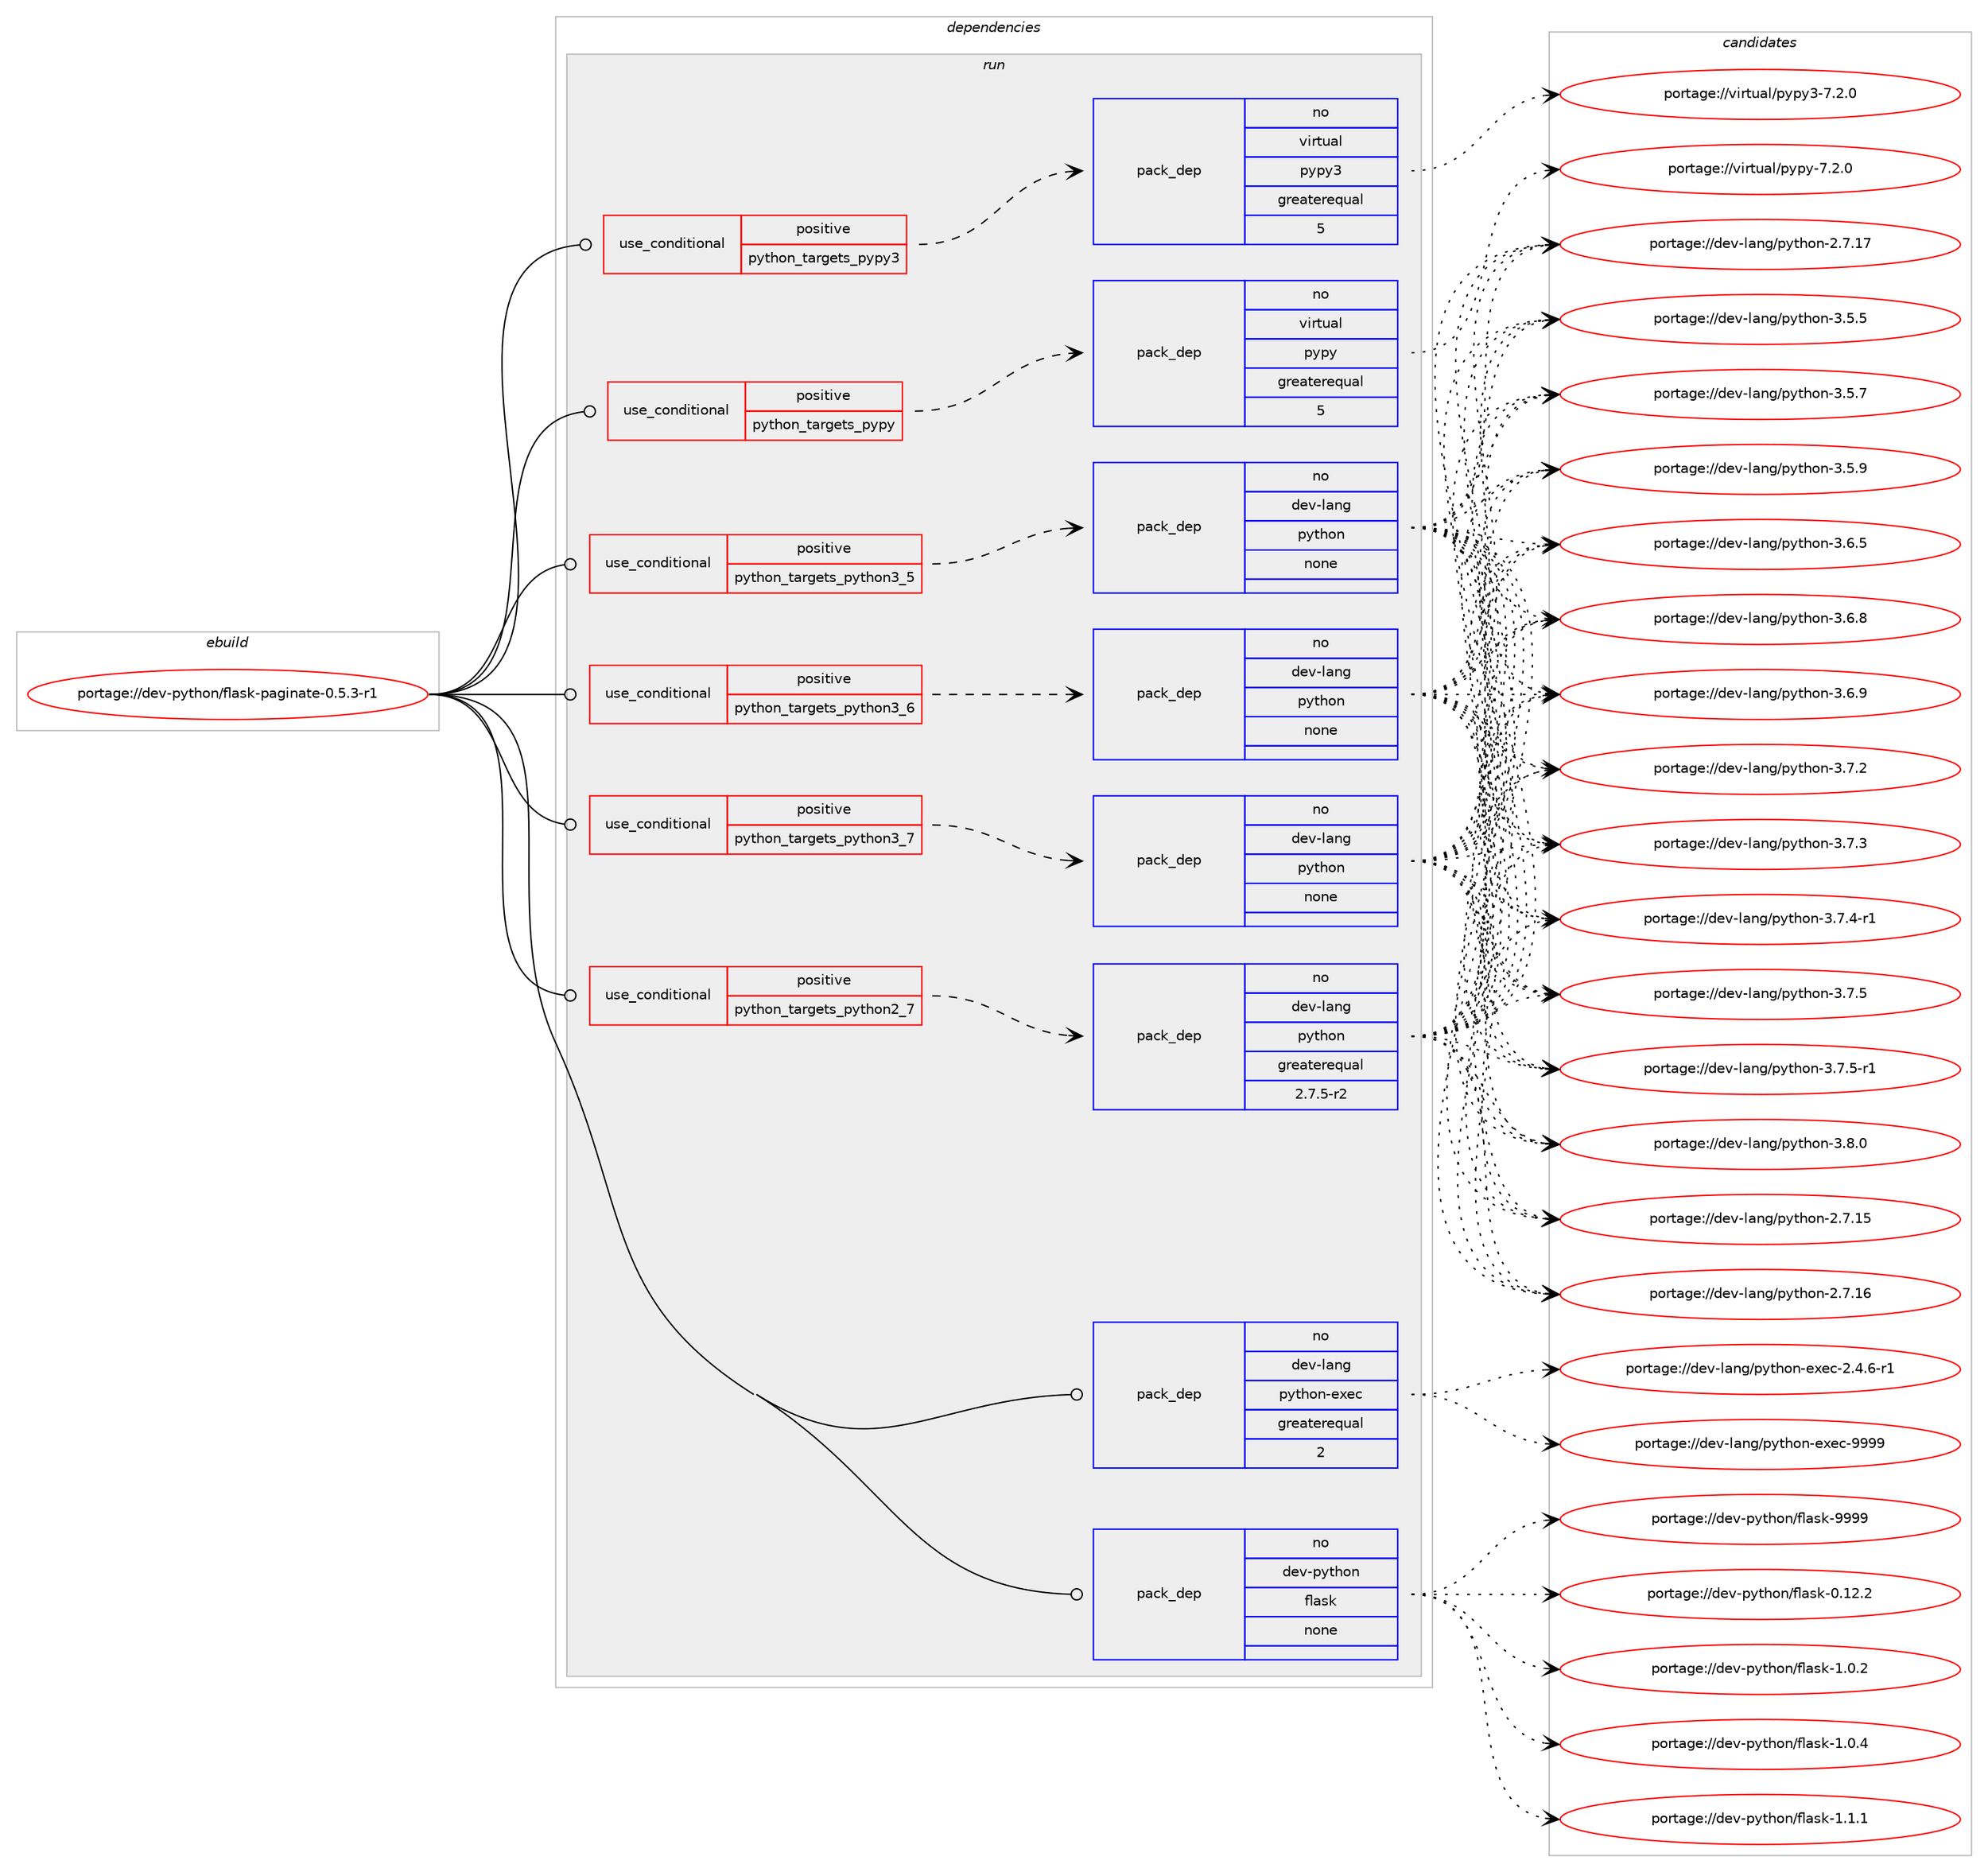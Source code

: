 digraph prolog {

# *************
# Graph options
# *************

newrank=true;
concentrate=true;
compound=true;
graph [rankdir=LR,fontname=Helvetica,fontsize=10,ranksep=1.5];#, ranksep=2.5, nodesep=0.2];
edge  [arrowhead=vee];
node  [fontname=Helvetica,fontsize=10];

# **********
# The ebuild
# **********

subgraph cluster_leftcol {
color=gray;
rank=same;
label=<<i>ebuild</i>>;
id [label="portage://dev-python/flask-paginate-0.5.3-r1", color=red, width=4, href="../dev-python/flask-paginate-0.5.3-r1.svg"];
}

# ****************
# The dependencies
# ****************

subgraph cluster_midcol {
color=gray;
label=<<i>dependencies</i>>;
subgraph cluster_compile {
fillcolor="#eeeeee";
style=filled;
label=<<i>compile</i>>;
}
subgraph cluster_compileandrun {
fillcolor="#eeeeee";
style=filled;
label=<<i>compile and run</i>>;
}
subgraph cluster_run {
fillcolor="#eeeeee";
style=filled;
label=<<i>run</i>>;
subgraph cond28788 {
dependency140011 [label=<<TABLE BORDER="0" CELLBORDER="1" CELLSPACING="0" CELLPADDING="4"><TR><TD ROWSPAN="3" CELLPADDING="10">use_conditional</TD></TR><TR><TD>positive</TD></TR><TR><TD>python_targets_pypy</TD></TR></TABLE>>, shape=none, color=red];
subgraph pack107905 {
dependency140012 [label=<<TABLE BORDER="0" CELLBORDER="1" CELLSPACING="0" CELLPADDING="4" WIDTH="220"><TR><TD ROWSPAN="6" CELLPADDING="30">pack_dep</TD></TR><TR><TD WIDTH="110">no</TD></TR><TR><TD>virtual</TD></TR><TR><TD>pypy</TD></TR><TR><TD>greaterequal</TD></TR><TR><TD>5</TD></TR></TABLE>>, shape=none, color=blue];
}
dependency140011:e -> dependency140012:w [weight=20,style="dashed",arrowhead="vee"];
}
id:e -> dependency140011:w [weight=20,style="solid",arrowhead="odot"];
subgraph cond28789 {
dependency140013 [label=<<TABLE BORDER="0" CELLBORDER="1" CELLSPACING="0" CELLPADDING="4"><TR><TD ROWSPAN="3" CELLPADDING="10">use_conditional</TD></TR><TR><TD>positive</TD></TR><TR><TD>python_targets_pypy3</TD></TR></TABLE>>, shape=none, color=red];
subgraph pack107906 {
dependency140014 [label=<<TABLE BORDER="0" CELLBORDER="1" CELLSPACING="0" CELLPADDING="4" WIDTH="220"><TR><TD ROWSPAN="6" CELLPADDING="30">pack_dep</TD></TR><TR><TD WIDTH="110">no</TD></TR><TR><TD>virtual</TD></TR><TR><TD>pypy3</TD></TR><TR><TD>greaterequal</TD></TR><TR><TD>5</TD></TR></TABLE>>, shape=none, color=blue];
}
dependency140013:e -> dependency140014:w [weight=20,style="dashed",arrowhead="vee"];
}
id:e -> dependency140013:w [weight=20,style="solid",arrowhead="odot"];
subgraph cond28790 {
dependency140015 [label=<<TABLE BORDER="0" CELLBORDER="1" CELLSPACING="0" CELLPADDING="4"><TR><TD ROWSPAN="3" CELLPADDING="10">use_conditional</TD></TR><TR><TD>positive</TD></TR><TR><TD>python_targets_python2_7</TD></TR></TABLE>>, shape=none, color=red];
subgraph pack107907 {
dependency140016 [label=<<TABLE BORDER="0" CELLBORDER="1" CELLSPACING="0" CELLPADDING="4" WIDTH="220"><TR><TD ROWSPAN="6" CELLPADDING="30">pack_dep</TD></TR><TR><TD WIDTH="110">no</TD></TR><TR><TD>dev-lang</TD></TR><TR><TD>python</TD></TR><TR><TD>greaterequal</TD></TR><TR><TD>2.7.5-r2</TD></TR></TABLE>>, shape=none, color=blue];
}
dependency140015:e -> dependency140016:w [weight=20,style="dashed",arrowhead="vee"];
}
id:e -> dependency140015:w [weight=20,style="solid",arrowhead="odot"];
subgraph cond28791 {
dependency140017 [label=<<TABLE BORDER="0" CELLBORDER="1" CELLSPACING="0" CELLPADDING="4"><TR><TD ROWSPAN="3" CELLPADDING="10">use_conditional</TD></TR><TR><TD>positive</TD></TR><TR><TD>python_targets_python3_5</TD></TR></TABLE>>, shape=none, color=red];
subgraph pack107908 {
dependency140018 [label=<<TABLE BORDER="0" CELLBORDER="1" CELLSPACING="0" CELLPADDING="4" WIDTH="220"><TR><TD ROWSPAN="6" CELLPADDING="30">pack_dep</TD></TR><TR><TD WIDTH="110">no</TD></TR><TR><TD>dev-lang</TD></TR><TR><TD>python</TD></TR><TR><TD>none</TD></TR><TR><TD></TD></TR></TABLE>>, shape=none, color=blue];
}
dependency140017:e -> dependency140018:w [weight=20,style="dashed",arrowhead="vee"];
}
id:e -> dependency140017:w [weight=20,style="solid",arrowhead="odot"];
subgraph cond28792 {
dependency140019 [label=<<TABLE BORDER="0" CELLBORDER="1" CELLSPACING="0" CELLPADDING="4"><TR><TD ROWSPAN="3" CELLPADDING="10">use_conditional</TD></TR><TR><TD>positive</TD></TR><TR><TD>python_targets_python3_6</TD></TR></TABLE>>, shape=none, color=red];
subgraph pack107909 {
dependency140020 [label=<<TABLE BORDER="0" CELLBORDER="1" CELLSPACING="0" CELLPADDING="4" WIDTH="220"><TR><TD ROWSPAN="6" CELLPADDING="30">pack_dep</TD></TR><TR><TD WIDTH="110">no</TD></TR><TR><TD>dev-lang</TD></TR><TR><TD>python</TD></TR><TR><TD>none</TD></TR><TR><TD></TD></TR></TABLE>>, shape=none, color=blue];
}
dependency140019:e -> dependency140020:w [weight=20,style="dashed",arrowhead="vee"];
}
id:e -> dependency140019:w [weight=20,style="solid",arrowhead="odot"];
subgraph cond28793 {
dependency140021 [label=<<TABLE BORDER="0" CELLBORDER="1" CELLSPACING="0" CELLPADDING="4"><TR><TD ROWSPAN="3" CELLPADDING="10">use_conditional</TD></TR><TR><TD>positive</TD></TR><TR><TD>python_targets_python3_7</TD></TR></TABLE>>, shape=none, color=red];
subgraph pack107910 {
dependency140022 [label=<<TABLE BORDER="0" CELLBORDER="1" CELLSPACING="0" CELLPADDING="4" WIDTH="220"><TR><TD ROWSPAN="6" CELLPADDING="30">pack_dep</TD></TR><TR><TD WIDTH="110">no</TD></TR><TR><TD>dev-lang</TD></TR><TR><TD>python</TD></TR><TR><TD>none</TD></TR><TR><TD></TD></TR></TABLE>>, shape=none, color=blue];
}
dependency140021:e -> dependency140022:w [weight=20,style="dashed",arrowhead="vee"];
}
id:e -> dependency140021:w [weight=20,style="solid",arrowhead="odot"];
subgraph pack107911 {
dependency140023 [label=<<TABLE BORDER="0" CELLBORDER="1" CELLSPACING="0" CELLPADDING="4" WIDTH="220"><TR><TD ROWSPAN="6" CELLPADDING="30">pack_dep</TD></TR><TR><TD WIDTH="110">no</TD></TR><TR><TD>dev-lang</TD></TR><TR><TD>python-exec</TD></TR><TR><TD>greaterequal</TD></TR><TR><TD>2</TD></TR></TABLE>>, shape=none, color=blue];
}
id:e -> dependency140023:w [weight=20,style="solid",arrowhead="odot"];
subgraph pack107912 {
dependency140024 [label=<<TABLE BORDER="0" CELLBORDER="1" CELLSPACING="0" CELLPADDING="4" WIDTH="220"><TR><TD ROWSPAN="6" CELLPADDING="30">pack_dep</TD></TR><TR><TD WIDTH="110">no</TD></TR><TR><TD>dev-python</TD></TR><TR><TD>flask</TD></TR><TR><TD>none</TD></TR><TR><TD></TD></TR></TABLE>>, shape=none, color=blue];
}
id:e -> dependency140024:w [weight=20,style="solid",arrowhead="odot"];
}
}

# **************
# The candidates
# **************

subgraph cluster_choices {
rank=same;
color=gray;
label=<<i>candidates</i>>;

subgraph choice107905 {
color=black;
nodesep=1;
choiceportage1181051141161179710847112121112121455546504648 [label="portage://virtual/pypy-7.2.0", color=red, width=4,href="../virtual/pypy-7.2.0.svg"];
dependency140012:e -> choiceportage1181051141161179710847112121112121455546504648:w [style=dotted,weight="100"];
}
subgraph choice107906 {
color=black;
nodesep=1;
choiceportage118105114116117971084711212111212151455546504648 [label="portage://virtual/pypy3-7.2.0", color=red, width=4,href="../virtual/pypy3-7.2.0.svg"];
dependency140014:e -> choiceportage118105114116117971084711212111212151455546504648:w [style=dotted,weight="100"];
}
subgraph choice107907 {
color=black;
nodesep=1;
choiceportage10010111845108971101034711212111610411111045504655464953 [label="portage://dev-lang/python-2.7.15", color=red, width=4,href="../dev-lang/python-2.7.15.svg"];
choiceportage10010111845108971101034711212111610411111045504655464954 [label="portage://dev-lang/python-2.7.16", color=red, width=4,href="../dev-lang/python-2.7.16.svg"];
choiceportage10010111845108971101034711212111610411111045504655464955 [label="portage://dev-lang/python-2.7.17", color=red, width=4,href="../dev-lang/python-2.7.17.svg"];
choiceportage100101118451089711010347112121116104111110455146534653 [label="portage://dev-lang/python-3.5.5", color=red, width=4,href="../dev-lang/python-3.5.5.svg"];
choiceportage100101118451089711010347112121116104111110455146534655 [label="portage://dev-lang/python-3.5.7", color=red, width=4,href="../dev-lang/python-3.5.7.svg"];
choiceportage100101118451089711010347112121116104111110455146534657 [label="portage://dev-lang/python-3.5.9", color=red, width=4,href="../dev-lang/python-3.5.9.svg"];
choiceportage100101118451089711010347112121116104111110455146544653 [label="portage://dev-lang/python-3.6.5", color=red, width=4,href="../dev-lang/python-3.6.5.svg"];
choiceportage100101118451089711010347112121116104111110455146544656 [label="portage://dev-lang/python-3.6.8", color=red, width=4,href="../dev-lang/python-3.6.8.svg"];
choiceportage100101118451089711010347112121116104111110455146544657 [label="portage://dev-lang/python-3.6.9", color=red, width=4,href="../dev-lang/python-3.6.9.svg"];
choiceportage100101118451089711010347112121116104111110455146554650 [label="portage://dev-lang/python-3.7.2", color=red, width=4,href="../dev-lang/python-3.7.2.svg"];
choiceportage100101118451089711010347112121116104111110455146554651 [label="portage://dev-lang/python-3.7.3", color=red, width=4,href="../dev-lang/python-3.7.3.svg"];
choiceportage1001011184510897110103471121211161041111104551465546524511449 [label="portage://dev-lang/python-3.7.4-r1", color=red, width=4,href="../dev-lang/python-3.7.4-r1.svg"];
choiceportage100101118451089711010347112121116104111110455146554653 [label="portage://dev-lang/python-3.7.5", color=red, width=4,href="../dev-lang/python-3.7.5.svg"];
choiceportage1001011184510897110103471121211161041111104551465546534511449 [label="portage://dev-lang/python-3.7.5-r1", color=red, width=4,href="../dev-lang/python-3.7.5-r1.svg"];
choiceportage100101118451089711010347112121116104111110455146564648 [label="portage://dev-lang/python-3.8.0", color=red, width=4,href="../dev-lang/python-3.8.0.svg"];
dependency140016:e -> choiceportage10010111845108971101034711212111610411111045504655464953:w [style=dotted,weight="100"];
dependency140016:e -> choiceportage10010111845108971101034711212111610411111045504655464954:w [style=dotted,weight="100"];
dependency140016:e -> choiceportage10010111845108971101034711212111610411111045504655464955:w [style=dotted,weight="100"];
dependency140016:e -> choiceportage100101118451089711010347112121116104111110455146534653:w [style=dotted,weight="100"];
dependency140016:e -> choiceportage100101118451089711010347112121116104111110455146534655:w [style=dotted,weight="100"];
dependency140016:e -> choiceportage100101118451089711010347112121116104111110455146534657:w [style=dotted,weight="100"];
dependency140016:e -> choiceportage100101118451089711010347112121116104111110455146544653:w [style=dotted,weight="100"];
dependency140016:e -> choiceportage100101118451089711010347112121116104111110455146544656:w [style=dotted,weight="100"];
dependency140016:e -> choiceportage100101118451089711010347112121116104111110455146544657:w [style=dotted,weight="100"];
dependency140016:e -> choiceportage100101118451089711010347112121116104111110455146554650:w [style=dotted,weight="100"];
dependency140016:e -> choiceportage100101118451089711010347112121116104111110455146554651:w [style=dotted,weight="100"];
dependency140016:e -> choiceportage1001011184510897110103471121211161041111104551465546524511449:w [style=dotted,weight="100"];
dependency140016:e -> choiceportage100101118451089711010347112121116104111110455146554653:w [style=dotted,weight="100"];
dependency140016:e -> choiceportage1001011184510897110103471121211161041111104551465546534511449:w [style=dotted,weight="100"];
dependency140016:e -> choiceportage100101118451089711010347112121116104111110455146564648:w [style=dotted,weight="100"];
}
subgraph choice107908 {
color=black;
nodesep=1;
choiceportage10010111845108971101034711212111610411111045504655464953 [label="portage://dev-lang/python-2.7.15", color=red, width=4,href="../dev-lang/python-2.7.15.svg"];
choiceportage10010111845108971101034711212111610411111045504655464954 [label="portage://dev-lang/python-2.7.16", color=red, width=4,href="../dev-lang/python-2.7.16.svg"];
choiceportage10010111845108971101034711212111610411111045504655464955 [label="portage://dev-lang/python-2.7.17", color=red, width=4,href="../dev-lang/python-2.7.17.svg"];
choiceportage100101118451089711010347112121116104111110455146534653 [label="portage://dev-lang/python-3.5.5", color=red, width=4,href="../dev-lang/python-3.5.5.svg"];
choiceportage100101118451089711010347112121116104111110455146534655 [label="portage://dev-lang/python-3.5.7", color=red, width=4,href="../dev-lang/python-3.5.7.svg"];
choiceportage100101118451089711010347112121116104111110455146534657 [label="portage://dev-lang/python-3.5.9", color=red, width=4,href="../dev-lang/python-3.5.9.svg"];
choiceportage100101118451089711010347112121116104111110455146544653 [label="portage://dev-lang/python-3.6.5", color=red, width=4,href="../dev-lang/python-3.6.5.svg"];
choiceportage100101118451089711010347112121116104111110455146544656 [label="portage://dev-lang/python-3.6.8", color=red, width=4,href="../dev-lang/python-3.6.8.svg"];
choiceportage100101118451089711010347112121116104111110455146544657 [label="portage://dev-lang/python-3.6.9", color=red, width=4,href="../dev-lang/python-3.6.9.svg"];
choiceportage100101118451089711010347112121116104111110455146554650 [label="portage://dev-lang/python-3.7.2", color=red, width=4,href="../dev-lang/python-3.7.2.svg"];
choiceportage100101118451089711010347112121116104111110455146554651 [label="portage://dev-lang/python-3.7.3", color=red, width=4,href="../dev-lang/python-3.7.3.svg"];
choiceportage1001011184510897110103471121211161041111104551465546524511449 [label="portage://dev-lang/python-3.7.4-r1", color=red, width=4,href="../dev-lang/python-3.7.4-r1.svg"];
choiceportage100101118451089711010347112121116104111110455146554653 [label="portage://dev-lang/python-3.7.5", color=red, width=4,href="../dev-lang/python-3.7.5.svg"];
choiceportage1001011184510897110103471121211161041111104551465546534511449 [label="portage://dev-lang/python-3.7.5-r1", color=red, width=4,href="../dev-lang/python-3.7.5-r1.svg"];
choiceportage100101118451089711010347112121116104111110455146564648 [label="portage://dev-lang/python-3.8.0", color=red, width=4,href="../dev-lang/python-3.8.0.svg"];
dependency140018:e -> choiceportage10010111845108971101034711212111610411111045504655464953:w [style=dotted,weight="100"];
dependency140018:e -> choiceportage10010111845108971101034711212111610411111045504655464954:w [style=dotted,weight="100"];
dependency140018:e -> choiceportage10010111845108971101034711212111610411111045504655464955:w [style=dotted,weight="100"];
dependency140018:e -> choiceportage100101118451089711010347112121116104111110455146534653:w [style=dotted,weight="100"];
dependency140018:e -> choiceportage100101118451089711010347112121116104111110455146534655:w [style=dotted,weight="100"];
dependency140018:e -> choiceportage100101118451089711010347112121116104111110455146534657:w [style=dotted,weight="100"];
dependency140018:e -> choiceportage100101118451089711010347112121116104111110455146544653:w [style=dotted,weight="100"];
dependency140018:e -> choiceportage100101118451089711010347112121116104111110455146544656:w [style=dotted,weight="100"];
dependency140018:e -> choiceportage100101118451089711010347112121116104111110455146544657:w [style=dotted,weight="100"];
dependency140018:e -> choiceportage100101118451089711010347112121116104111110455146554650:w [style=dotted,weight="100"];
dependency140018:e -> choiceportage100101118451089711010347112121116104111110455146554651:w [style=dotted,weight="100"];
dependency140018:e -> choiceportage1001011184510897110103471121211161041111104551465546524511449:w [style=dotted,weight="100"];
dependency140018:e -> choiceportage100101118451089711010347112121116104111110455146554653:w [style=dotted,weight="100"];
dependency140018:e -> choiceportage1001011184510897110103471121211161041111104551465546534511449:w [style=dotted,weight="100"];
dependency140018:e -> choiceportage100101118451089711010347112121116104111110455146564648:w [style=dotted,weight="100"];
}
subgraph choice107909 {
color=black;
nodesep=1;
choiceportage10010111845108971101034711212111610411111045504655464953 [label="portage://dev-lang/python-2.7.15", color=red, width=4,href="../dev-lang/python-2.7.15.svg"];
choiceportage10010111845108971101034711212111610411111045504655464954 [label="portage://dev-lang/python-2.7.16", color=red, width=4,href="../dev-lang/python-2.7.16.svg"];
choiceportage10010111845108971101034711212111610411111045504655464955 [label="portage://dev-lang/python-2.7.17", color=red, width=4,href="../dev-lang/python-2.7.17.svg"];
choiceportage100101118451089711010347112121116104111110455146534653 [label="portage://dev-lang/python-3.5.5", color=red, width=4,href="../dev-lang/python-3.5.5.svg"];
choiceportage100101118451089711010347112121116104111110455146534655 [label="portage://dev-lang/python-3.5.7", color=red, width=4,href="../dev-lang/python-3.5.7.svg"];
choiceportage100101118451089711010347112121116104111110455146534657 [label="portage://dev-lang/python-3.5.9", color=red, width=4,href="../dev-lang/python-3.5.9.svg"];
choiceportage100101118451089711010347112121116104111110455146544653 [label="portage://dev-lang/python-3.6.5", color=red, width=4,href="../dev-lang/python-3.6.5.svg"];
choiceportage100101118451089711010347112121116104111110455146544656 [label="portage://dev-lang/python-3.6.8", color=red, width=4,href="../dev-lang/python-3.6.8.svg"];
choiceportage100101118451089711010347112121116104111110455146544657 [label="portage://dev-lang/python-3.6.9", color=red, width=4,href="../dev-lang/python-3.6.9.svg"];
choiceportage100101118451089711010347112121116104111110455146554650 [label="portage://dev-lang/python-3.7.2", color=red, width=4,href="../dev-lang/python-3.7.2.svg"];
choiceportage100101118451089711010347112121116104111110455146554651 [label="portage://dev-lang/python-3.7.3", color=red, width=4,href="../dev-lang/python-3.7.3.svg"];
choiceportage1001011184510897110103471121211161041111104551465546524511449 [label="portage://dev-lang/python-3.7.4-r1", color=red, width=4,href="../dev-lang/python-3.7.4-r1.svg"];
choiceportage100101118451089711010347112121116104111110455146554653 [label="portage://dev-lang/python-3.7.5", color=red, width=4,href="../dev-lang/python-3.7.5.svg"];
choiceportage1001011184510897110103471121211161041111104551465546534511449 [label="portage://dev-lang/python-3.7.5-r1", color=red, width=4,href="../dev-lang/python-3.7.5-r1.svg"];
choiceportage100101118451089711010347112121116104111110455146564648 [label="portage://dev-lang/python-3.8.0", color=red, width=4,href="../dev-lang/python-3.8.0.svg"];
dependency140020:e -> choiceportage10010111845108971101034711212111610411111045504655464953:w [style=dotted,weight="100"];
dependency140020:e -> choiceportage10010111845108971101034711212111610411111045504655464954:w [style=dotted,weight="100"];
dependency140020:e -> choiceportage10010111845108971101034711212111610411111045504655464955:w [style=dotted,weight="100"];
dependency140020:e -> choiceportage100101118451089711010347112121116104111110455146534653:w [style=dotted,weight="100"];
dependency140020:e -> choiceportage100101118451089711010347112121116104111110455146534655:w [style=dotted,weight="100"];
dependency140020:e -> choiceportage100101118451089711010347112121116104111110455146534657:w [style=dotted,weight="100"];
dependency140020:e -> choiceportage100101118451089711010347112121116104111110455146544653:w [style=dotted,weight="100"];
dependency140020:e -> choiceportage100101118451089711010347112121116104111110455146544656:w [style=dotted,weight="100"];
dependency140020:e -> choiceportage100101118451089711010347112121116104111110455146544657:w [style=dotted,weight="100"];
dependency140020:e -> choiceportage100101118451089711010347112121116104111110455146554650:w [style=dotted,weight="100"];
dependency140020:e -> choiceportage100101118451089711010347112121116104111110455146554651:w [style=dotted,weight="100"];
dependency140020:e -> choiceportage1001011184510897110103471121211161041111104551465546524511449:w [style=dotted,weight="100"];
dependency140020:e -> choiceportage100101118451089711010347112121116104111110455146554653:w [style=dotted,weight="100"];
dependency140020:e -> choiceportage1001011184510897110103471121211161041111104551465546534511449:w [style=dotted,weight="100"];
dependency140020:e -> choiceportage100101118451089711010347112121116104111110455146564648:w [style=dotted,weight="100"];
}
subgraph choice107910 {
color=black;
nodesep=1;
choiceportage10010111845108971101034711212111610411111045504655464953 [label="portage://dev-lang/python-2.7.15", color=red, width=4,href="../dev-lang/python-2.7.15.svg"];
choiceportage10010111845108971101034711212111610411111045504655464954 [label="portage://dev-lang/python-2.7.16", color=red, width=4,href="../dev-lang/python-2.7.16.svg"];
choiceportage10010111845108971101034711212111610411111045504655464955 [label="portage://dev-lang/python-2.7.17", color=red, width=4,href="../dev-lang/python-2.7.17.svg"];
choiceportage100101118451089711010347112121116104111110455146534653 [label="portage://dev-lang/python-3.5.5", color=red, width=4,href="../dev-lang/python-3.5.5.svg"];
choiceportage100101118451089711010347112121116104111110455146534655 [label="portage://dev-lang/python-3.5.7", color=red, width=4,href="../dev-lang/python-3.5.7.svg"];
choiceportage100101118451089711010347112121116104111110455146534657 [label="portage://dev-lang/python-3.5.9", color=red, width=4,href="../dev-lang/python-3.5.9.svg"];
choiceportage100101118451089711010347112121116104111110455146544653 [label="portage://dev-lang/python-3.6.5", color=red, width=4,href="../dev-lang/python-3.6.5.svg"];
choiceportage100101118451089711010347112121116104111110455146544656 [label="portage://dev-lang/python-3.6.8", color=red, width=4,href="../dev-lang/python-3.6.8.svg"];
choiceportage100101118451089711010347112121116104111110455146544657 [label="portage://dev-lang/python-3.6.9", color=red, width=4,href="../dev-lang/python-3.6.9.svg"];
choiceportage100101118451089711010347112121116104111110455146554650 [label="portage://dev-lang/python-3.7.2", color=red, width=4,href="../dev-lang/python-3.7.2.svg"];
choiceportage100101118451089711010347112121116104111110455146554651 [label="portage://dev-lang/python-3.7.3", color=red, width=4,href="../dev-lang/python-3.7.3.svg"];
choiceportage1001011184510897110103471121211161041111104551465546524511449 [label="portage://dev-lang/python-3.7.4-r1", color=red, width=4,href="../dev-lang/python-3.7.4-r1.svg"];
choiceportage100101118451089711010347112121116104111110455146554653 [label="portage://dev-lang/python-3.7.5", color=red, width=4,href="../dev-lang/python-3.7.5.svg"];
choiceportage1001011184510897110103471121211161041111104551465546534511449 [label="portage://dev-lang/python-3.7.5-r1", color=red, width=4,href="../dev-lang/python-3.7.5-r1.svg"];
choiceportage100101118451089711010347112121116104111110455146564648 [label="portage://dev-lang/python-3.8.0", color=red, width=4,href="../dev-lang/python-3.8.0.svg"];
dependency140022:e -> choiceportage10010111845108971101034711212111610411111045504655464953:w [style=dotted,weight="100"];
dependency140022:e -> choiceportage10010111845108971101034711212111610411111045504655464954:w [style=dotted,weight="100"];
dependency140022:e -> choiceportage10010111845108971101034711212111610411111045504655464955:w [style=dotted,weight="100"];
dependency140022:e -> choiceportage100101118451089711010347112121116104111110455146534653:w [style=dotted,weight="100"];
dependency140022:e -> choiceportage100101118451089711010347112121116104111110455146534655:w [style=dotted,weight="100"];
dependency140022:e -> choiceportage100101118451089711010347112121116104111110455146534657:w [style=dotted,weight="100"];
dependency140022:e -> choiceportage100101118451089711010347112121116104111110455146544653:w [style=dotted,weight="100"];
dependency140022:e -> choiceportage100101118451089711010347112121116104111110455146544656:w [style=dotted,weight="100"];
dependency140022:e -> choiceportage100101118451089711010347112121116104111110455146544657:w [style=dotted,weight="100"];
dependency140022:e -> choiceportage100101118451089711010347112121116104111110455146554650:w [style=dotted,weight="100"];
dependency140022:e -> choiceportage100101118451089711010347112121116104111110455146554651:w [style=dotted,weight="100"];
dependency140022:e -> choiceportage1001011184510897110103471121211161041111104551465546524511449:w [style=dotted,weight="100"];
dependency140022:e -> choiceportage100101118451089711010347112121116104111110455146554653:w [style=dotted,weight="100"];
dependency140022:e -> choiceportage1001011184510897110103471121211161041111104551465546534511449:w [style=dotted,weight="100"];
dependency140022:e -> choiceportage100101118451089711010347112121116104111110455146564648:w [style=dotted,weight="100"];
}
subgraph choice107911 {
color=black;
nodesep=1;
choiceportage10010111845108971101034711212111610411111045101120101994550465246544511449 [label="portage://dev-lang/python-exec-2.4.6-r1", color=red, width=4,href="../dev-lang/python-exec-2.4.6-r1.svg"];
choiceportage10010111845108971101034711212111610411111045101120101994557575757 [label="portage://dev-lang/python-exec-9999", color=red, width=4,href="../dev-lang/python-exec-9999.svg"];
dependency140023:e -> choiceportage10010111845108971101034711212111610411111045101120101994550465246544511449:w [style=dotted,weight="100"];
dependency140023:e -> choiceportage10010111845108971101034711212111610411111045101120101994557575757:w [style=dotted,weight="100"];
}
subgraph choice107912 {
color=black;
nodesep=1;
choiceportage10010111845112121116104111110471021089711510745484649504650 [label="portage://dev-python/flask-0.12.2", color=red, width=4,href="../dev-python/flask-0.12.2.svg"];
choiceportage100101118451121211161041111104710210897115107454946484650 [label="portage://dev-python/flask-1.0.2", color=red, width=4,href="../dev-python/flask-1.0.2.svg"];
choiceportage100101118451121211161041111104710210897115107454946484652 [label="portage://dev-python/flask-1.0.4", color=red, width=4,href="../dev-python/flask-1.0.4.svg"];
choiceportage100101118451121211161041111104710210897115107454946494649 [label="portage://dev-python/flask-1.1.1", color=red, width=4,href="../dev-python/flask-1.1.1.svg"];
choiceportage1001011184511212111610411111047102108971151074557575757 [label="portage://dev-python/flask-9999", color=red, width=4,href="../dev-python/flask-9999.svg"];
dependency140024:e -> choiceportage10010111845112121116104111110471021089711510745484649504650:w [style=dotted,weight="100"];
dependency140024:e -> choiceportage100101118451121211161041111104710210897115107454946484650:w [style=dotted,weight="100"];
dependency140024:e -> choiceportage100101118451121211161041111104710210897115107454946484652:w [style=dotted,weight="100"];
dependency140024:e -> choiceportage100101118451121211161041111104710210897115107454946494649:w [style=dotted,weight="100"];
dependency140024:e -> choiceportage1001011184511212111610411111047102108971151074557575757:w [style=dotted,weight="100"];
}
}

}
